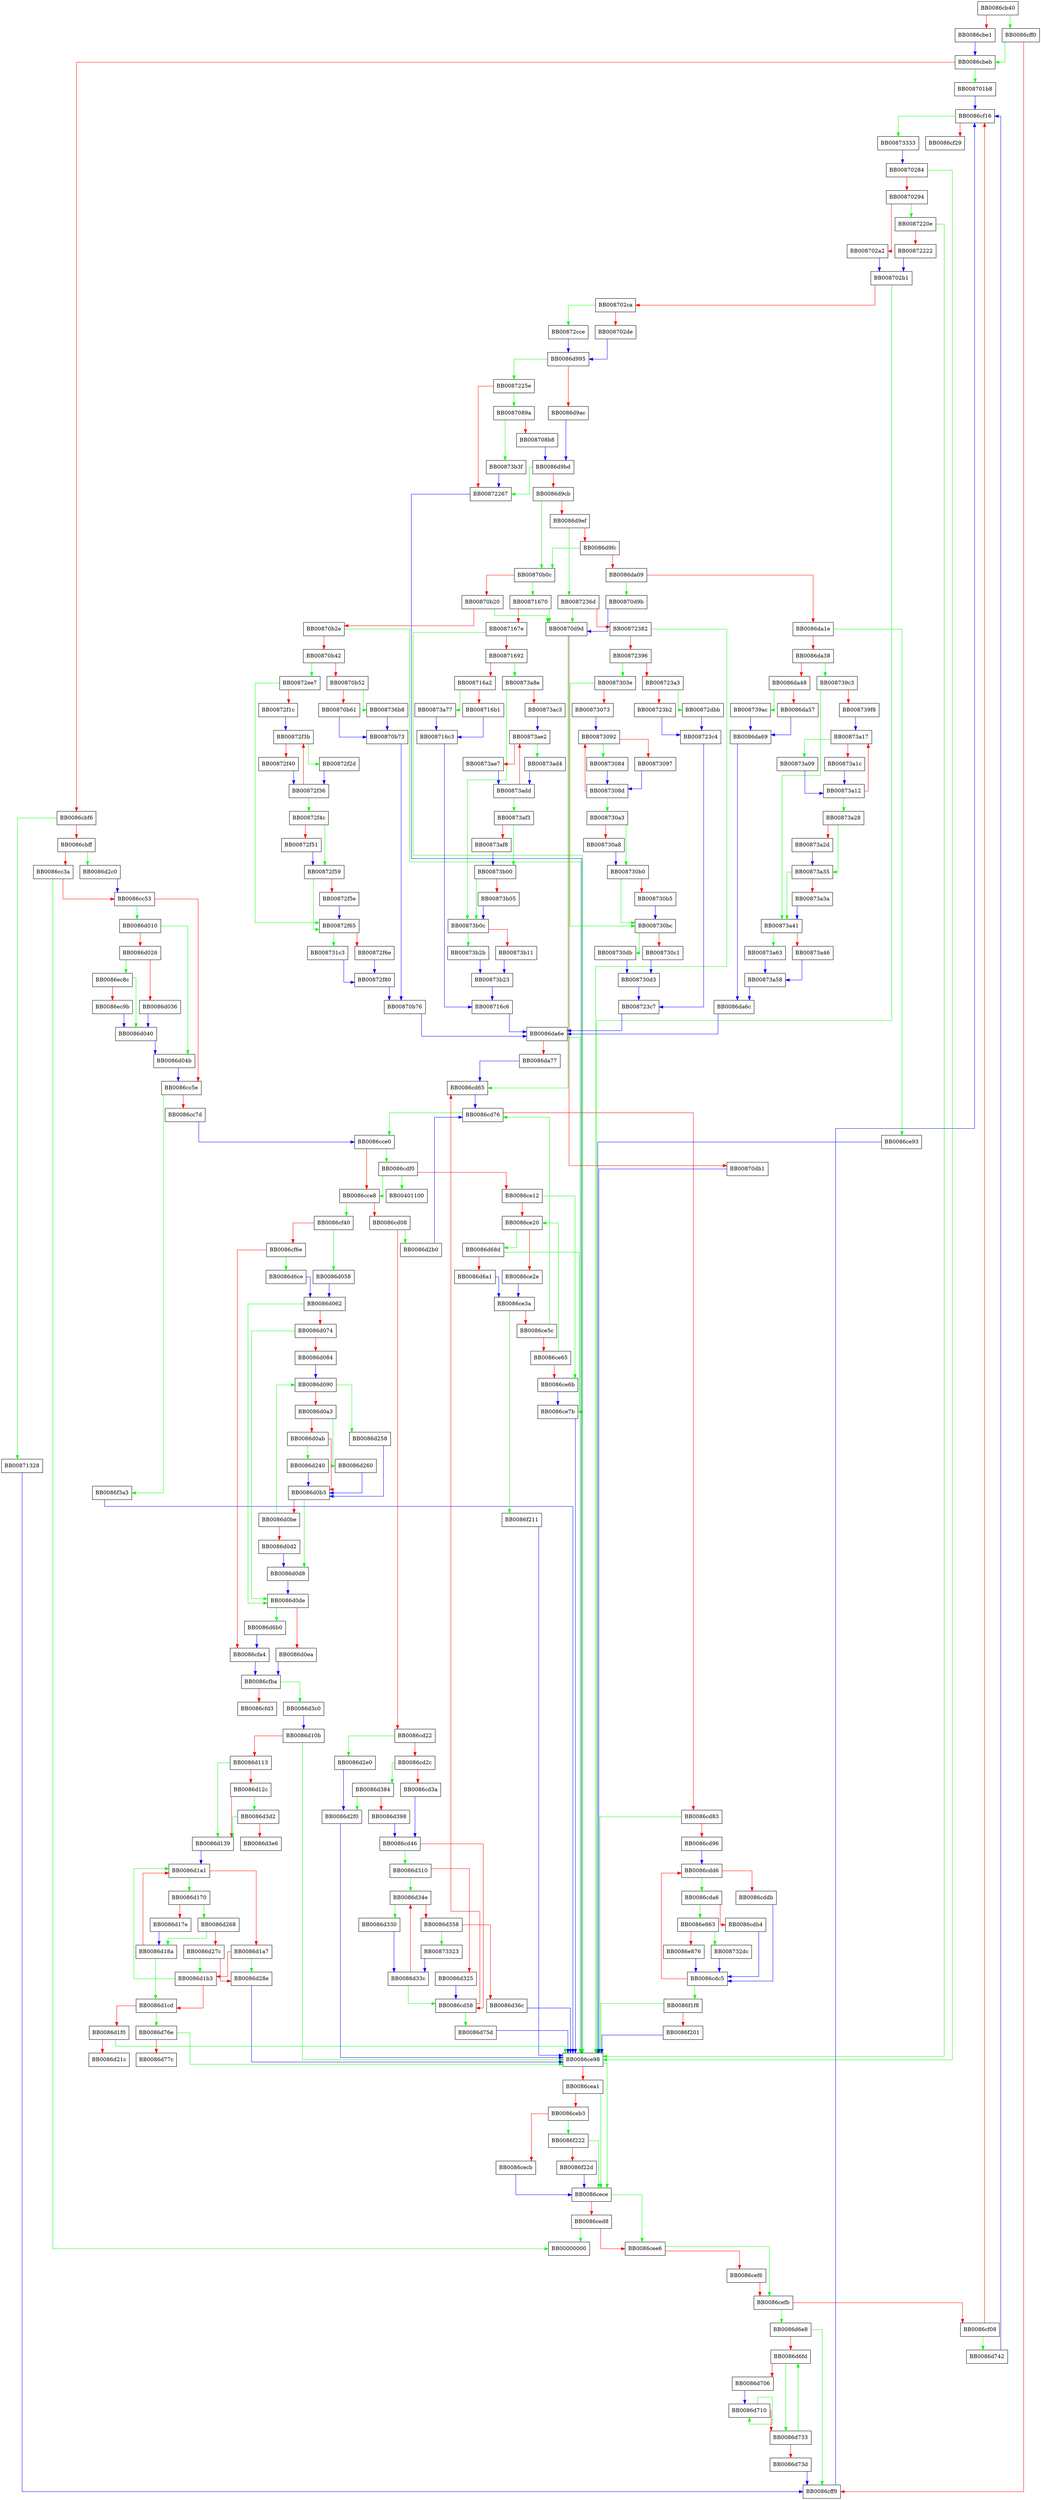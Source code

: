digraph __vfscanf_internal {
  node [shape="box"];
  graph [splines=ortho];
  BB0086cb40 -> BB0086cff0 [color="green"];
  BB0086cb40 -> BB0086cbe1 [color="red"];
  BB0086cbe1 -> BB0086cbeb [color="blue"];
  BB0086cbeb -> BB008701b8 [color="green"];
  BB0086cbeb -> BB0086cbf6 [color="red"];
  BB0086cbf6 -> BB00871328 [color="green"];
  BB0086cbf6 -> BB0086cbff [color="red"];
  BB0086cbff -> BB0086d2c0 [color="green"];
  BB0086cbff -> BB0086cc3a [color="red"];
  BB0086cc3a -> BB00000000 [color="green"];
  BB0086cc3a -> BB0086cc53 [color="red"];
  BB0086cc53 -> BB0086d010 [color="green"];
  BB0086cc53 -> BB0086cc5e [color="red"];
  BB0086cc5e -> BB0086f3a3 [color="green"];
  BB0086cc5e -> BB0086cc7d [color="red"];
  BB0086cc7d -> BB0086cce0 [color="blue"];
  BB0086cce0 -> BB0086cdf0 [color="green"];
  BB0086cce0 -> BB0086cce8 [color="red"];
  BB0086cce8 -> BB0086cf40 [color="green"];
  BB0086cce8 -> BB0086cd08 [color="red"];
  BB0086cd08 -> BB0086d2b0 [color="green"];
  BB0086cd08 -> BB0086cd22 [color="red"];
  BB0086cd22 -> BB0086d2e0 [color="green"];
  BB0086cd22 -> BB0086cd2c [color="red"];
  BB0086cd2c -> BB0086d384 [color="green"];
  BB0086cd2c -> BB0086cd3a [color="red"];
  BB0086cd3a -> BB0086cd46 [color="blue"];
  BB0086cd46 -> BB0086d310 [color="green"];
  BB0086cd46 -> BB0086cd58 [color="red"];
  BB0086cd58 -> BB0086d75d [color="green"];
  BB0086cd58 -> BB0086cd65 [color="red"];
  BB0086cd65 -> BB0086cd76 [color="blue"];
  BB0086cd76 -> BB0086cce0 [color="green"];
  BB0086cd76 -> BB0086cd83 [color="red"];
  BB0086cd83 -> BB0086ce98 [color="green"];
  BB0086cd83 -> BB0086cd96 [color="red"];
  BB0086cd96 -> BB0086cdd6 [color="blue"];
  BB0086cda6 -> BB0086e863 [color="green"];
  BB0086cda6 -> BB0086cdb4 [color="red"];
  BB0086cdb4 -> BB0086cdc5 [color="blue"];
  BB0086cdc5 -> BB0086f1f8 [color="green"];
  BB0086cdc5 -> BB0086cdd6 [color="red"];
  BB0086cdd6 -> BB0086cda6 [color="green"];
  BB0086cdd6 -> BB0086cddb [color="red"];
  BB0086cddb -> BB0086cdc5 [color="blue"];
  BB0086cdf0 -> BB00401100 [color="green"];
  BB0086cdf0 -> BB0086cce8 [color="green"];
  BB0086cdf0 -> BB0086ce12 [color="red"];
  BB0086ce12 -> BB0086ce6b [color="green"];
  BB0086ce12 -> BB0086ce20 [color="red"];
  BB0086ce20 -> BB0086d68d [color="green"];
  BB0086ce20 -> BB0086ce2e [color="red"];
  BB0086ce2e -> BB0086ce3a [color="blue"];
  BB0086ce3a -> BB0086f211 [color="green"];
  BB0086ce3a -> BB0086ce5c [color="red"];
  BB0086ce5c -> BB0086cd76 [color="green"];
  BB0086ce5c -> BB0086ce65 [color="red"];
  BB0086ce65 -> BB0086ce20 [color="green"];
  BB0086ce65 -> BB0086ce6b [color="red"];
  BB0086ce6b -> BB0086ce7b [color="blue"];
  BB0086ce7b -> BB0086ce98 [color="blue"];
  BB0086ce93 -> BB0086ce98 [color="blue"];
  BB0086ce98 -> BB0086cece [color="green"];
  BB0086ce98 -> BB0086cea1 [color="red"];
  BB0086cea1 -> BB0086cece [color="green"];
  BB0086cea1 -> BB0086ceb3 [color="red"];
  BB0086ceb3 -> BB0086f222 [color="green"];
  BB0086ceb3 -> BB0086cecb [color="red"];
  BB0086cecb -> BB0086cece [color="blue"];
  BB0086cece -> BB0086cee6 [color="green"];
  BB0086cece -> BB0086ced8 [color="red"];
  BB0086ced8 -> BB00000000 [color="green"];
  BB0086ced8 -> BB0086cee6 [color="red"];
  BB0086cee6 -> BB0086cefb [color="green"];
  BB0086cee6 -> BB0086cef6 [color="red"];
  BB0086cef6 -> BB0086cefb [color="red"];
  BB0086cefb -> BB0086d6e8 [color="green"];
  BB0086cefb -> BB0086cf08 [color="red"];
  BB0086cf08 -> BB0086d742 [color="green"];
  BB0086cf08 -> BB0086cf16 [color="red"];
  BB0086cf16 -> BB00873333 [color="green"];
  BB0086cf16 -> BB0086cf29 [color="red"];
  BB0086cf40 -> BB0086d058 [color="green"];
  BB0086cf40 -> BB0086cf6e [color="red"];
  BB0086cf6e -> BB0086d6ce [color="green"];
  BB0086cf6e -> BB0086cfa4 [color="red"];
  BB0086cfa4 -> BB0086cfba [color="blue"];
  BB0086cfba -> BB0086d3c0 [color="green"];
  BB0086cfba -> BB0086cfd3 [color="red"];
  BB0086cff0 -> BB0086cbeb [color="green"];
  BB0086cff0 -> BB0086cff9 [color="red"];
  BB0086cff9 -> BB0086cf16 [color="blue"];
  BB0086d010 -> BB0086d04b [color="green"];
  BB0086d010 -> BB0086d026 [color="red"];
  BB0086d026 -> BB0086ec8c [color="green"];
  BB0086d026 -> BB0086d036 [color="red"];
  BB0086d036 -> BB0086d040 [color="blue"];
  BB0086d040 -> BB0086d04b [color="blue"];
  BB0086d04b -> BB0086cc5e [color="blue"];
  BB0086d058 -> BB0086d062 [color="blue"];
  BB0086d062 -> BB0086d0de [color="green"];
  BB0086d062 -> BB0086d074 [color="red"];
  BB0086d074 -> BB0086d0de [color="green"];
  BB0086d074 -> BB0086d084 [color="red"];
  BB0086d084 -> BB0086d090 [color="blue"];
  BB0086d090 -> BB0086d258 [color="green"];
  BB0086d090 -> BB0086d0a3 [color="red"];
  BB0086d0a3 -> BB0086d260 [color="green"];
  BB0086d0a3 -> BB0086d0ab [color="red"];
  BB0086d0ab -> BB0086d240 [color="green"];
  BB0086d0ab -> BB0086d0b3 [color="red"];
  BB0086d0b3 -> BB0086d0d8 [color="green"];
  BB0086d0b3 -> BB0086d0be [color="red"];
  BB0086d0be -> BB0086d090 [color="green"];
  BB0086d0be -> BB0086d0d2 [color="red"];
  BB0086d0d2 -> BB0086d0d8 [color="blue"];
  BB0086d0d8 -> BB0086d0de [color="blue"];
  BB0086d0de -> BB0086d6b0 [color="green"];
  BB0086d0de -> BB0086d0ea [color="red"];
  BB0086d0ea -> BB0086cfba [color="blue"];
  BB0086d10b -> BB0086ce98 [color="green"];
  BB0086d10b -> BB0086d113 [color="red"];
  BB0086d113 -> BB0086d139 [color="green"];
  BB0086d113 -> BB0086d12c [color="red"];
  BB0086d12c -> BB0086d3d2 [color="green"];
  BB0086d12c -> BB0086d139 [color="red"];
  BB0086d139 -> BB0086d1a1 [color="blue"];
  BB0086d170 -> BB0086d268 [color="green"];
  BB0086d170 -> BB0086d17e [color="red"];
  BB0086d17e -> BB0086d18a [color="blue"];
  BB0086d18a -> BB0086d1cd [color="green"];
  BB0086d18a -> BB0086d1a1 [color="red"];
  BB0086d1a1 -> BB0086d170 [color="green"];
  BB0086d1a1 -> BB0086d1a7 [color="red"];
  BB0086d1a7 -> BB0086d28e [color="green"];
  BB0086d1a7 -> BB0086d1b3 [color="red"];
  BB0086d1b3 -> BB0086d1a1 [color="green"];
  BB0086d1b3 -> BB0086d1cd [color="red"];
  BB0086d1cd -> BB0086d76e [color="green"];
  BB0086d1cd -> BB0086d1f0 [color="red"];
  BB0086d1f0 -> BB0086ce98 [color="green"];
  BB0086d1f0 -> BB0086d21c [color="red"];
  BB0086d240 -> BB0086d0b3 [color="blue"];
  BB0086d258 -> BB0086d0b3 [color="blue"];
  BB0086d260 -> BB0086d0b3 [color="blue"];
  BB0086d268 -> BB0086d18a [color="green"];
  BB0086d268 -> BB0086d27c [color="red"];
  BB0086d27c -> BB0086d1b3 [color="green"];
  BB0086d27c -> BB0086d28e [color="red"];
  BB0086d28e -> BB0086ce98 [color="blue"];
  BB0086d2b0 -> BB0086cd76 [color="blue"];
  BB0086d2c0 -> BB0086cc53 [color="blue"];
  BB0086d2e0 -> BB0086d2f0 [color="blue"];
  BB0086d2f0 -> BB0086ce98 [color="blue"];
  BB0086d310 -> BB0086d34e [color="green"];
  BB0086d310 -> BB0086d325 [color="red"];
  BB0086d325 -> BB0086cd58 [color="blue"];
  BB0086d330 -> BB0086d33c [color="blue"];
  BB0086d33c -> BB0086cd58 [color="green"];
  BB0086d33c -> BB0086d34e [color="red"];
  BB0086d34e -> BB0086d330 [color="green"];
  BB0086d34e -> BB0086d358 [color="red"];
  BB0086d358 -> BB00873323 [color="green"];
  BB0086d358 -> BB0086d36c [color="red"];
  BB0086d36c -> BB0086ce98 [color="blue"];
  BB0086d384 -> BB0086d2f0 [color="green"];
  BB0086d384 -> BB0086d398 [color="red"];
  BB0086d398 -> BB0086cd46 [color="blue"];
  BB0086d3c0 -> BB0086d10b [color="blue"];
  BB0086d3d2 -> BB0086d139 [color="green"];
  BB0086d3d2 -> BB0086d3e6 [color="red"];
  BB0086d68d -> BB0086ce7b [color="green"];
  BB0086d68d -> BB0086d6a1 [color="red"];
  BB0086d6a1 -> BB0086ce3a [color="blue"];
  BB0086d6b0 -> BB0086cfa4 [color="blue"];
  BB0086d6ce -> BB0086d062 [color="blue"];
  BB0086d6e8 -> BB0086cff9 [color="green"];
  BB0086d6e8 -> BB0086d6fd [color="red"];
  BB0086d6fd -> BB0086d733 [color="green"];
  BB0086d6fd -> BB0086d706 [color="red"];
  BB0086d706 -> BB0086d710 [color="blue"];
  BB0086d710 -> BB0086d710 [color="green"];
  BB0086d710 -> BB0086d733 [color="red"];
  BB0086d733 -> BB0086d6fd [color="green"];
  BB0086d733 -> BB0086d73d [color="red"];
  BB0086d73d -> BB0086cff9 [color="blue"];
  BB0086d742 -> BB0086cf16 [color="blue"];
  BB0086d75d -> BB0086ce98 [color="blue"];
  BB0086d76e -> BB0086ce98 [color="green"];
  BB0086d76e -> BB0086d77c [color="red"];
  BB0086d995 -> BB0087225e [color="green"];
  BB0086d995 -> BB0086d9ac [color="red"];
  BB0086d9ac -> BB0086d9bd [color="blue"];
  BB0086d9bd -> BB00872267 [color="green"];
  BB0086d9bd -> BB0086d9cb [color="red"];
  BB0086d9cb -> BB00870b0c [color="green"];
  BB0086d9cb -> BB0086d9ef [color="red"];
  BB0086d9ef -> BB0087236d [color="green"];
  BB0086d9ef -> BB0086d9fc [color="red"];
  BB0086d9fc -> BB00870b0c [color="green"];
  BB0086d9fc -> BB0086da09 [color="red"];
  BB0086da09 -> BB00870d9b [color="green"];
  BB0086da09 -> BB0086da1e [color="red"];
  BB0086da1e -> BB0086ce93 [color="green"];
  BB0086da1e -> BB0086da38 [color="red"];
  BB0086da38 -> BB008739c3 [color="green"];
  BB0086da38 -> BB0086da48 [color="red"];
  BB0086da48 -> BB008739ac [color="green"];
  BB0086da48 -> BB0086da57 [color="red"];
  BB0086da57 -> BB0086da69 [color="blue"];
  BB0086da69 -> BB0086da6c [color="blue"];
  BB0086da6c -> BB0086da6e [color="blue"];
  BB0086da6e -> BB0086ce98 [color="green"];
  BB0086da6e -> BB0086da77 [color="red"];
  BB0086da77 -> BB0086cd65 [color="blue"];
  BB0086e863 -> BB008732dc [color="green"];
  BB0086e863 -> BB0086e876 [color="red"];
  BB0086e876 -> BB0086cdc5 [color="blue"];
  BB0086ec8c -> BB0086d040 [color="green"];
  BB0086ec8c -> BB0086ec9b [color="red"];
  BB0086ec9b -> BB0086d040 [color="blue"];
  BB0086f1f8 -> BB0086ce98 [color="green"];
  BB0086f1f8 -> BB0086f201 [color="red"];
  BB0086f201 -> BB0086ce98 [color="blue"];
  BB0086f211 -> BB0086ce98 [color="blue"];
  BB0086f222 -> BB0086cece [color="green"];
  BB0086f222 -> BB0086f22d [color="red"];
  BB0086f22d -> BB0086cece [color="blue"];
  BB0086f3a3 -> BB0086ce98 [color="blue"];
  BB008701b8 -> BB0086cf16 [color="blue"];
  BB00870284 -> BB0086ce98 [color="green"];
  BB00870284 -> BB00870294 [color="red"];
  BB00870294 -> BB0087220e [color="green"];
  BB00870294 -> BB008702a2 [color="red"];
  BB008702a2 -> BB008702b1 [color="blue"];
  BB008702b1 -> BB0086ce98 [color="green"];
  BB008702b1 -> BB008702ca [color="red"];
  BB008702ca -> BB00872cce [color="green"];
  BB008702ca -> BB008702de [color="red"];
  BB008702de -> BB0086d995 [color="blue"];
  BB0087089a -> BB00873b3f [color="green"];
  BB0087089a -> BB008708b8 [color="red"];
  BB008708b8 -> BB0086d9bd [color="blue"];
  BB00870b0c -> BB00871670 [color="green"];
  BB00870b0c -> BB00870b20 [color="red"];
  BB00870b20 -> BB00870d9d [color="green"];
  BB00870b20 -> BB00870b2e [color="red"];
  BB00870b2e -> BB0086ce98 [color="green"];
  BB00870b2e -> BB00870b42 [color="red"];
  BB00870b42 -> BB00872ee7 [color="green"];
  BB00870b42 -> BB00870b52 [color="red"];
  BB00870b52 -> BB008736b8 [color="green"];
  BB00870b52 -> BB00870b61 [color="red"];
  BB00870b61 -> BB00870b73 [color="blue"];
  BB00870b73 -> BB00870b76 [color="blue"];
  BB00870b76 -> BB0086da6e [color="blue"];
  BB00870d9b -> BB00870d9d [color="blue"];
  BB00870d9d -> BB0086cd65 [color="green"];
  BB00870d9d -> BB00870db1 [color="red"];
  BB00870db1 -> BB0086ce98 [color="blue"];
  BB00871328 -> BB0086cff9 [color="blue"];
  BB00871670 -> BB00870d9d [color="green"];
  BB00871670 -> BB0087167e [color="red"];
  BB0087167e -> BB0086ce98 [color="green"];
  BB0087167e -> BB00871692 [color="red"];
  BB00871692 -> BB00873a8e [color="green"];
  BB00871692 -> BB008716a2 [color="red"];
  BB008716a2 -> BB00873a77 [color="green"];
  BB008716a2 -> BB008716b1 [color="red"];
  BB008716b1 -> BB008716c3 [color="blue"];
  BB008716c3 -> BB008716c6 [color="blue"];
  BB008716c6 -> BB0086da6e [color="blue"];
  BB0087220e -> BB0086ce98 [color="green"];
  BB0087220e -> BB00872222 [color="red"];
  BB00872222 -> BB008702b1 [color="blue"];
  BB0087225e -> BB0087089a [color="green"];
  BB0087225e -> BB00872267 [color="red"];
  BB00872267 -> BB0086ce98 [color="blue"];
  BB0087236d -> BB00870d9d [color="green"];
  BB0087236d -> BB00872382 [color="red"];
  BB00872382 -> BB0086ce98 [color="green"];
  BB00872382 -> BB00872396 [color="red"];
  BB00872396 -> BB0087303e [color="green"];
  BB00872396 -> BB008723a3 [color="red"];
  BB008723a3 -> BB00872dbb [color="green"];
  BB008723a3 -> BB008723b2 [color="red"];
  BB008723b2 -> BB008723c4 [color="blue"];
  BB008723c4 -> BB008723c7 [color="blue"];
  BB008723c7 -> BB0086da6e [color="blue"];
  BB00872cce -> BB0086d995 [color="blue"];
  BB00872dbb -> BB008723c4 [color="blue"];
  BB00872ee7 -> BB00872f65 [color="green"];
  BB00872ee7 -> BB00872f1c [color="red"];
  BB00872f1c -> BB00872f3b [color="blue"];
  BB00872f2d -> BB00872f36 [color="blue"];
  BB00872f36 -> BB00872f4c [color="green"];
  BB00872f36 -> BB00872f3b [color="red"];
  BB00872f3b -> BB00872f2d [color="green"];
  BB00872f3b -> BB00872f40 [color="red"];
  BB00872f40 -> BB00872f36 [color="blue"];
  BB00872f4c -> BB00872f59 [color="green"];
  BB00872f4c -> BB00872f51 [color="red"];
  BB00872f51 -> BB00872f59 [color="blue"];
  BB00872f59 -> BB00872f65 [color="green"];
  BB00872f59 -> BB00872f5e [color="red"];
  BB00872f5e -> BB00872f65 [color="blue"];
  BB00872f65 -> BB008731c3 [color="green"];
  BB00872f65 -> BB00872f6e [color="red"];
  BB00872f6e -> BB00872f80 [color="blue"];
  BB00872f80 -> BB00870b76 [color="blue"];
  BB0087303e -> BB008730bc [color="green"];
  BB0087303e -> BB00873073 [color="red"];
  BB00873073 -> BB00873092 [color="blue"];
  BB00873084 -> BB0087308d [color="blue"];
  BB0087308d -> BB008730a3 [color="green"];
  BB0087308d -> BB00873092 [color="red"];
  BB00873092 -> BB00873084 [color="green"];
  BB00873092 -> BB00873097 [color="red"];
  BB00873097 -> BB0087308d [color="blue"];
  BB008730a3 -> BB008730b0 [color="green"];
  BB008730a3 -> BB008730a8 [color="red"];
  BB008730a8 -> BB008730b0 [color="blue"];
  BB008730b0 -> BB008730bc [color="green"];
  BB008730b0 -> BB008730b5 [color="red"];
  BB008730b5 -> BB008730bc [color="blue"];
  BB008730bc -> BB008730db [color="green"];
  BB008730bc -> BB008730c1 [color="red"];
  BB008730c1 -> BB008730d3 [color="blue"];
  BB008730d3 -> BB008723c7 [color="blue"];
  BB008730db -> BB008730d3 [color="blue"];
  BB008731c3 -> BB00872f80 [color="blue"];
  BB008732dc -> BB0086cdc5 [color="blue"];
  BB00873323 -> BB0086d33c [color="blue"];
  BB00873333 -> BB00870284 [color="blue"];
  BB008736b8 -> BB00870b73 [color="blue"];
  BB008739ac -> BB0086da69 [color="blue"];
  BB008739c3 -> BB00873a41 [color="green"];
  BB008739c3 -> BB008739f8 [color="red"];
  BB008739f8 -> BB00873a17 [color="blue"];
  BB00873a09 -> BB00873a12 [color="blue"];
  BB00873a12 -> BB00873a28 [color="green"];
  BB00873a12 -> BB00873a17 [color="red"];
  BB00873a17 -> BB00873a09 [color="green"];
  BB00873a17 -> BB00873a1c [color="red"];
  BB00873a1c -> BB00873a12 [color="blue"];
  BB00873a28 -> BB00873a35 [color="green"];
  BB00873a28 -> BB00873a2d [color="red"];
  BB00873a2d -> BB00873a35 [color="blue"];
  BB00873a35 -> BB00873a41 [color="green"];
  BB00873a35 -> BB00873a3a [color="red"];
  BB00873a3a -> BB00873a41 [color="blue"];
  BB00873a41 -> BB00873a63 [color="green"];
  BB00873a41 -> BB00873a46 [color="red"];
  BB00873a46 -> BB00873a58 [color="blue"];
  BB00873a58 -> BB0086da6c [color="blue"];
  BB00873a63 -> BB00873a58 [color="blue"];
  BB00873a77 -> BB008716c3 [color="blue"];
  BB00873a8e -> BB00873b0c [color="green"];
  BB00873a8e -> BB00873ac3 [color="red"];
  BB00873ac3 -> BB00873ae2 [color="blue"];
  BB00873ad4 -> BB00873add [color="blue"];
  BB00873add -> BB00873af3 [color="green"];
  BB00873add -> BB00873ae2 [color="red"];
  BB00873ae2 -> BB00873ad4 [color="green"];
  BB00873ae2 -> BB00873ae7 [color="red"];
  BB00873ae7 -> BB00873add [color="blue"];
  BB00873af3 -> BB00873b00 [color="green"];
  BB00873af3 -> BB00873af8 [color="red"];
  BB00873af8 -> BB00873b00 [color="blue"];
  BB00873b00 -> BB00873b0c [color="green"];
  BB00873b00 -> BB00873b05 [color="red"];
  BB00873b05 -> BB00873b0c [color="blue"];
  BB00873b0c -> BB00873b2b [color="green"];
  BB00873b0c -> BB00873b11 [color="red"];
  BB00873b11 -> BB00873b23 [color="blue"];
  BB00873b23 -> BB008716c6 [color="blue"];
  BB00873b2b -> BB00873b23 [color="blue"];
  BB00873b3f -> BB00872267 [color="blue"];
}